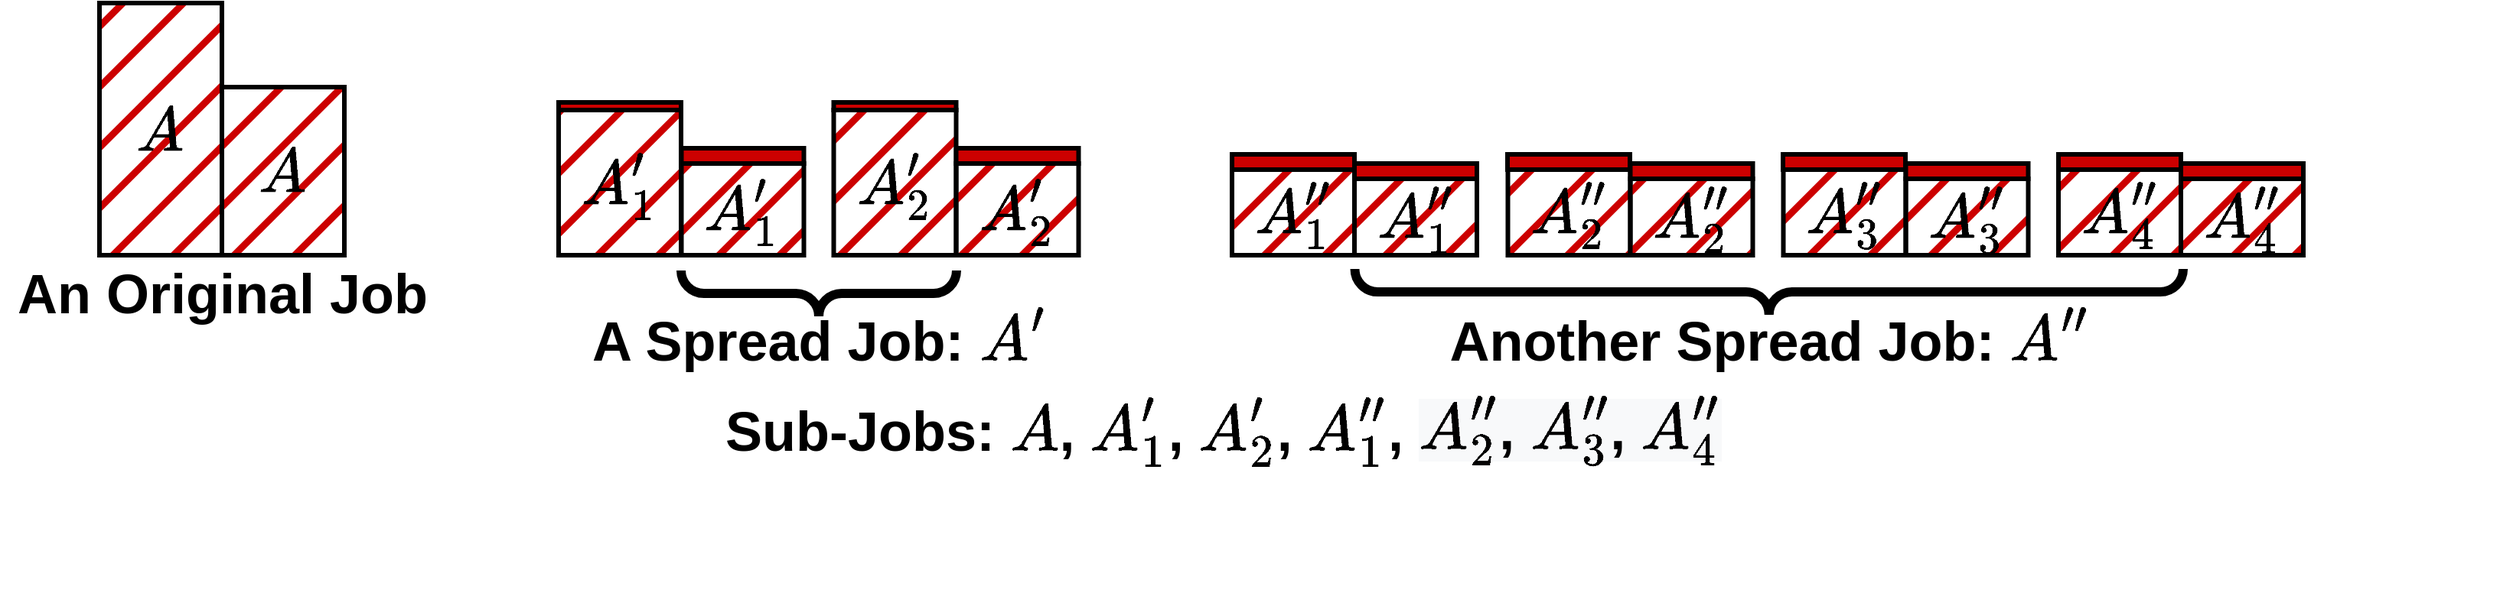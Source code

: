 <mxfile version="20.2.3" type="device"><diagram id="xJNNfhWkf0cwD8vP5buT" name="第 1 页"><mxGraphModel dx="3466" dy="1455" grid="1" gridSize="10" guides="1" tooltips="1" connect="1" arrows="1" fold="1" page="1" pageScale="1" pageWidth="827" pageHeight="1169" math="1" shadow="0"><root><mxCell id="0"/><mxCell id="1" parent="0"/><mxCell id="mhoMu9qADkvdckC6FIlq-28" value="" style="group" parent="1" vertex="1" connectable="0"><mxGeometry x="1500" y="234" width="160.25" height="66" as="geometry"/></mxCell><mxCell id="mhoMu9qADkvdckC6FIlq-29" value="\[ A_3^{\prime\prime&lt;br&gt;}&amp;nbsp;\]" style="rounded=0;whiteSpace=wrap;html=1;strokeWidth=3;fillColor=#CC0000;fontColor=#000000;strokeColor=default;fillStyle=hatch;container=0;fontStyle=1;fontFamily=Arail;fontSize=40;gradientColor=none;" parent="mhoMu9qADkvdckC6FIlq-28" vertex="1"><mxGeometry x="0.25" y="10" width="80" height="56" as="geometry"/></mxCell><mxCell id="mhoMu9qADkvdckC6FIlq-30" value="\[ A_3^{\prime\prime&lt;br&gt;}&amp;nbsp;\]" style="rounded=0;whiteSpace=wrap;html=1;strokeWidth=3;fillColor=#CC0000;fontColor=#000000;strokeColor=default;fillStyle=hatch;container=0;fontStyle=1;fontFamily=Arail;fontSize=40;gradientColor=none;" parent="mhoMu9qADkvdckC6FIlq-28" vertex="1"><mxGeometry x="80.25" y="16" width="80" height="50" as="geometry"/></mxCell><mxCell id="mhoMu9qADkvdckC6FIlq-31" value="" style="rounded=0;whiteSpace=wrap;html=1;strokeWidth=3;fillColor=#CC0000;fontColor=#000000;strokeColor=default;fillStyle=solid;container=0;fontStyle=1;fontFamily=Arail;fontSize=48;gradientColor=none;" parent="mhoMu9qADkvdckC6FIlq-28" vertex="1"><mxGeometry width="80" height="10" as="geometry"/></mxCell><mxCell id="mhoMu9qADkvdckC6FIlq-32" value="" style="rounded=0;whiteSpace=wrap;html=1;strokeWidth=3;fillColor=#CC0000;fontColor=#000000;strokeColor=default;fillStyle=solid;container=0;fontStyle=1;fontFamily=Arail;fontSize=48;gradientColor=none;" parent="mhoMu9qADkvdckC6FIlq-28" vertex="1"><mxGeometry x="80.25" y="6" width="80" height="10" as="geometry"/></mxCell><mxCell id="mhoMu9qADkvdckC6FIlq-23" value="" style="group" parent="1" vertex="1" connectable="0"><mxGeometry x="1320" y="234" width="160.25" height="66" as="geometry"/></mxCell><mxCell id="mhoMu9qADkvdckC6FIlq-24" value="\[ A_2^{\prime\prime&lt;br&gt;}&amp;nbsp;\]" style="rounded=0;whiteSpace=wrap;html=1;strokeWidth=3;fillColor=#CC0000;fontColor=#000000;strokeColor=default;fillStyle=hatch;container=0;fontStyle=1;fontFamily=Arail;fontSize=40;gradientColor=none;" parent="mhoMu9qADkvdckC6FIlq-23" vertex="1"><mxGeometry x="0.25" y="10" width="80" height="56" as="geometry"/></mxCell><mxCell id="mhoMu9qADkvdckC6FIlq-25" value="\[ A_2^{\prime\prime&lt;br&gt;}&amp;nbsp;\]" style="rounded=0;whiteSpace=wrap;html=1;strokeWidth=3;fillColor=#CC0000;fontColor=#000000;strokeColor=default;fillStyle=hatch;container=0;fontStyle=1;fontFamily=Arail;fontSize=40;gradientColor=none;" parent="mhoMu9qADkvdckC6FIlq-23" vertex="1"><mxGeometry x="80.25" y="16" width="80" height="50" as="geometry"/></mxCell><mxCell id="mhoMu9qADkvdckC6FIlq-26" value="" style="rounded=0;whiteSpace=wrap;html=1;strokeWidth=3;fillColor=#CC0000;fontColor=#000000;strokeColor=default;fillStyle=solid;container=0;fontStyle=1;fontFamily=Arail;fontSize=48;gradientColor=none;" parent="mhoMu9qADkvdckC6FIlq-23" vertex="1"><mxGeometry width="80" height="10" as="geometry"/></mxCell><mxCell id="mhoMu9qADkvdckC6FIlq-27" value="" style="rounded=0;whiteSpace=wrap;html=1;strokeWidth=3;fillColor=#CC0000;fontColor=#000000;strokeColor=default;fillStyle=solid;container=0;fontStyle=1;fontFamily=Arail;fontSize=48;gradientColor=none;" parent="mhoMu9qADkvdckC6FIlq-23" vertex="1"><mxGeometry x="80.25" y="6" width="80" height="10" as="geometry"/></mxCell><mxCell id="mhoMu9qADkvdckC6FIlq-21" value="" style="group" parent="1" vertex="1" connectable="0"><mxGeometry x="1679.75" y="234" width="160.25" height="66" as="geometry"/></mxCell><mxCell id="mhoMu9qADkvdckC6FIlq-17" value="\[ A_4^{\prime\prime&lt;br&gt;}&amp;nbsp;\]" style="rounded=0;whiteSpace=wrap;html=1;strokeWidth=3;fillColor=#CC0000;fontColor=#000000;strokeColor=default;fillStyle=hatch;container=0;fontStyle=1;fontFamily=Arail;fontSize=40;gradientColor=none;" parent="mhoMu9qADkvdckC6FIlq-21" vertex="1"><mxGeometry x="0.25" y="10" width="80" height="56" as="geometry"/></mxCell><mxCell id="mhoMu9qADkvdckC6FIlq-18" value="\[ A_4^{\prime\prime&lt;br&gt;}&amp;nbsp;\]" style="rounded=0;whiteSpace=wrap;html=1;strokeWidth=3;fillColor=#CC0000;fontColor=#000000;strokeColor=default;fillStyle=hatch;container=0;fontStyle=1;fontFamily=Arail;fontSize=40;gradientColor=none;" parent="mhoMu9qADkvdckC6FIlq-21" vertex="1"><mxGeometry x="80.25" y="16" width="80" height="50" as="geometry"/></mxCell><mxCell id="mhoMu9qADkvdckC6FIlq-19" value="" style="rounded=0;whiteSpace=wrap;html=1;strokeWidth=3;fillColor=#CC0000;fontColor=#000000;strokeColor=default;fillStyle=solid;container=0;fontStyle=1;fontFamily=Arail;fontSize=48;gradientColor=none;" parent="mhoMu9qADkvdckC6FIlq-21" vertex="1"><mxGeometry x="0.25" width="80" height="10" as="geometry"/></mxCell><mxCell id="mhoMu9qADkvdckC6FIlq-20" value="" style="rounded=0;whiteSpace=wrap;html=1;strokeWidth=3;fillColor=#CC0000;fontColor=#000000;strokeColor=default;fillStyle=solid;container=0;fontStyle=1;fontFamily=Arail;fontSize=48;gradientColor=none;" parent="mhoMu9qADkvdckC6FIlq-21" vertex="1"><mxGeometry x="80.25" y="6" width="80" height="10" as="geometry"/></mxCell><mxCell id="qN9e29iViqFXsYW7VqqE-29" value="" style="labelPosition=right;align=left;strokeWidth=6;shape=mxgraph.mockup.markup.curlyBrace;html=1;shadow=0;dashed=0;strokeColor=#000000;direction=north;rotation=-90;fillColor=#000000;" parent="1" vertex="1"><mxGeometry x="855" y="235" width="30" height="180" as="geometry"/></mxCell><mxCell id="qN9e29iViqFXsYW7VqqE-30" value="A Spread Job: `A^\prime`" style="text;html=1;align=center;verticalAlign=middle;resizable=0;points=[];autosize=1;strokeColor=none;fillColor=none;fontSize=36;fontStyle=1" parent="1" vertex="1"><mxGeometry x="640" y="325" width="460" height="60" as="geometry"/></mxCell><mxCell id="qN9e29iViqFXsYW7VqqE-34" value="" style="labelPosition=right;align=left;strokeWidth=6;shape=mxgraph.mockup.markup.curlyBrace;html=1;shadow=0;dashed=0;strokeColor=#000000;direction=north;rotation=-90;fillColor=#000000;" parent="1" vertex="1"><mxGeometry x="1475.88" y="53.38" width="30" height="541.25" as="geometry"/></mxCell><mxCell id="qN9e29iViqFXsYW7VqqE-35" value="Another Spread Job: `A^{\prime\prime}`" style="text;html=1;align=center;verticalAlign=middle;resizable=0;points=[];autosize=1;strokeColor=none;fillColor=none;fontSize=36;fontStyle=1" parent="1" vertex="1"><mxGeometry x="1140.88" y="325" width="700" height="60" as="geometry"/></mxCell><mxCell id="qN9e29iViqFXsYW7VqqE-37" value="An Original Job" style="text;html=1;align=center;verticalAlign=middle;resizable=0;points=[];autosize=1;strokeColor=none;fillColor=none;fontSize=36;fontStyle=1" parent="1" vertex="1"><mxGeometry x="335" y="295" width="290" height="60" as="geometry"/></mxCell><mxCell id="_TA8JPhYaa3A-LEilQ8c-35" value="\[ A^\prime_1 \]" style="rounded=0;whiteSpace=wrap;html=1;strokeWidth=3;fillColor=#CC0000;fontColor=#000000;strokeColor=default;fillStyle=hatch;container=0;fontStyle=1;fontFamily=Arail;fontSize=40;gradientColor=none;" parent="1" vertex="1"><mxGeometry x="700" y="205" width="80" height="95" as="geometry"/></mxCell><mxCell id="_TA8JPhYaa3A-LEilQ8c-37" value="\[ A^\prime&lt;br&gt;_1 \]" style="rounded=0;whiteSpace=wrap;html=1;strokeWidth=3;fillColor=#CC0000;fontColor=#000000;strokeColor=default;fillStyle=hatch;container=0;fontStyle=1;fontFamily=Arail;fontSize=40;gradientColor=none;" parent="1" vertex="1"><mxGeometry x="780.25" y="240" width="80" height="60" as="geometry"/></mxCell><mxCell id="_A11aGWJ0entV2lGWO5g-86" value="&lt;font style=&quot;font-size: 40px;&quot;&gt;\[ A \]&lt;/font&gt;" style="rounded=0;whiteSpace=wrap;html=1;strokeWidth=3;fillColor=#CC0000;fontColor=#000000;strokeColor=default;fillStyle=hatch;container=0;fontStyle=1;fontFamily=Arail;fontSize=40;gradientColor=none;" parent="1" vertex="1"><mxGeometry x="480" y="190" width="80" height="110" as="geometry"/></mxCell><mxCell id="_A11aGWJ0entV2lGWO5g-85" value="&lt;font style=&quot;font-size: 40px;&quot;&gt;\[ A \]&lt;/font&gt;" style="rounded=0;whiteSpace=wrap;html=1;strokeWidth=3;fillColor=#CC0000;fontColor=#000000;strokeColor=default;fillStyle=hatch;container=0;fontStyle=1;fontFamily=Arail;fontSize=40;gradientColor=none;" parent="1" vertex="1"><mxGeometry x="400" y="135" width="80" height="165" as="geometry"/></mxCell><mxCell id="qN9e29iViqFXsYW7VqqE-41" value="Sub-Jobs: `A`, `A_1^\prime`, `A_2^\prime`, `A_1^{\prime\prime}`," style="text;html=1;align=center;verticalAlign=middle;resizable=0;points=[];autosize=1;strokeColor=none;fillColor=none;fontSize=36;fontStyle=1" parent="1" vertex="1"><mxGeometry x="470" y="385" width="1120" height="60" as="geometry"/></mxCell><mxCell id="mhoMu9qADkvdckC6FIlq-1" value="" style="rounded=0;whiteSpace=wrap;html=1;strokeWidth=3;fillColor=#CC0000;fontColor=#000000;strokeColor=default;fillStyle=solid;container=0;fontStyle=1;fontFamily=Arail;fontSize=48;gradientColor=none;" parent="1" vertex="1"><mxGeometry x="700" y="200" width="80" height="5" as="geometry"/></mxCell><mxCell id="mhoMu9qADkvdckC6FIlq-4" value="" style="rounded=0;whiteSpace=wrap;html=1;strokeWidth=3;fillColor=#CC0000;fontColor=#000000;strokeColor=default;fillStyle=solid;container=0;fontStyle=1;fontFamily=Arail;fontSize=48;gradientColor=none;" parent="1" vertex="1"><mxGeometry x="780.25" y="230" width="80" height="10" as="geometry"/></mxCell><mxCell id="mhoMu9qADkvdckC6FIlq-9" value="\[ A^\prime&lt;br&gt;_2 \]" style="rounded=0;whiteSpace=wrap;html=1;strokeWidth=3;fillColor=#CC0000;fontColor=#000000;strokeColor=default;fillStyle=hatch;container=0;fontStyle=1;fontFamily=Arail;fontSize=40;gradientColor=none;" parent="1" vertex="1"><mxGeometry x="879.75" y="205" width="80" height="95" as="geometry"/></mxCell><mxCell id="mhoMu9qADkvdckC6FIlq-10" value="\[ A^\prime&lt;br&gt;_2 \]" style="rounded=0;whiteSpace=wrap;html=1;strokeWidth=3;fillColor=#CC0000;fontColor=#000000;strokeColor=default;fillStyle=hatch;container=0;fontStyle=1;fontFamily=Arail;fontSize=40;gradientColor=none;" parent="1" vertex="1"><mxGeometry x="959.75" y="240" width="80" height="60" as="geometry"/></mxCell><mxCell id="mhoMu9qADkvdckC6FIlq-11" value="" style="rounded=0;whiteSpace=wrap;html=1;strokeWidth=3;fillColor=#CC0000;fontColor=#000000;strokeColor=default;fillStyle=solid;container=0;fontStyle=1;fontFamily=Arail;fontSize=48;gradientColor=none;" parent="1" vertex="1"><mxGeometry x="879.75" y="200" width="80" height="5" as="geometry"/></mxCell><mxCell id="mhoMu9qADkvdckC6FIlq-12" value="" style="rounded=0;whiteSpace=wrap;html=1;strokeWidth=3;fillColor=#CC0000;fontColor=#000000;strokeColor=default;fillStyle=solid;container=0;fontStyle=1;fontFamily=Arail;fontSize=48;gradientColor=none;" parent="1" vertex="1"><mxGeometry x="959.75" y="230" width="80" height="10" as="geometry"/></mxCell><mxCell id="mhoMu9qADkvdckC6FIlq-22" value="" style="group" parent="1" vertex="1" connectable="0"><mxGeometry x="1140" y="234" width="160.25" height="66" as="geometry"/></mxCell><mxCell id="qN9e29iViqFXsYW7VqqE-4" value="\[ A_1^{\prime\prime&lt;br&gt;} \]" style="rounded=0;whiteSpace=wrap;html=1;strokeWidth=3;fillColor=#CC0000;fontColor=#000000;strokeColor=default;fillStyle=hatch;container=0;fontStyle=1;fontFamily=Arail;fontSize=40;gradientColor=none;" parent="mhoMu9qADkvdckC6FIlq-22" vertex="1"><mxGeometry y="10" width="80" height="56" as="geometry"/></mxCell><mxCell id="qN9e29iViqFXsYW7VqqE-5" value="\[ A_1^{\prime\prime&lt;br&gt;}&amp;nbsp;\]" style="rounded=0;whiteSpace=wrap;html=1;strokeWidth=3;fillColor=#CC0000;fontColor=#000000;strokeColor=default;fillStyle=hatch;container=0;fontStyle=1;fontFamily=Arail;fontSize=40;gradientColor=none;" parent="mhoMu9qADkvdckC6FIlq-22" vertex="1"><mxGeometry x="80" y="16" width="80" height="50" as="geometry"/></mxCell><mxCell id="mhoMu9qADkvdckC6FIlq-3" value="" style="rounded=0;whiteSpace=wrap;html=1;strokeWidth=3;fillColor=#CC0000;fontColor=#000000;strokeColor=default;fillStyle=solid;container=0;fontStyle=1;fontFamily=Arail;fontSize=48;gradientColor=none;" parent="mhoMu9qADkvdckC6FIlq-22" vertex="1"><mxGeometry width="80" height="10" as="geometry"/></mxCell><mxCell id="mhoMu9qADkvdckC6FIlq-16" value="" style="rounded=0;whiteSpace=wrap;html=1;strokeWidth=3;fillColor=#CC0000;fontColor=#000000;strokeColor=default;fillStyle=solid;container=0;fontStyle=1;fontFamily=Arail;fontSize=48;gradientColor=none;" parent="mhoMu9qADkvdckC6FIlq-22" vertex="1"><mxGeometry x="80" y="6" width="80" height="10" as="geometry"/></mxCell><mxCell id="DJzmY3plQO9QneVQajtm-1" value="&lt;meta charset=&quot;utf-8&quot;&gt;&lt;span style=&quot;color: rgb(0, 0, 0); font-family: Helvetica; font-size: 36px; font-style: normal; font-variant-ligatures: normal; font-variant-caps: normal; font-weight: 700; letter-spacing: normal; orphans: 2; text-align: center; text-indent: 0px; text-transform: none; widows: 2; word-spacing: 0px; -webkit-text-stroke-width: 0px; background-color: rgb(248, 249, 250); text-decoration-thickness: initial; text-decoration-style: initial; text-decoration-color: initial; float: none; display: inline !important;&quot;&gt;`A_2^{\prime\prime}`, `A_3^{\prime\prime}`, `A_4^{\prime\prime}`&lt;/span&gt;" style="text;whiteSpace=wrap;html=1;" vertex="1" parent="1"><mxGeometry x="1260" y="385" width="230" height="70" as="geometry"/></mxCell></root></mxGraphModel></diagram></mxfile>